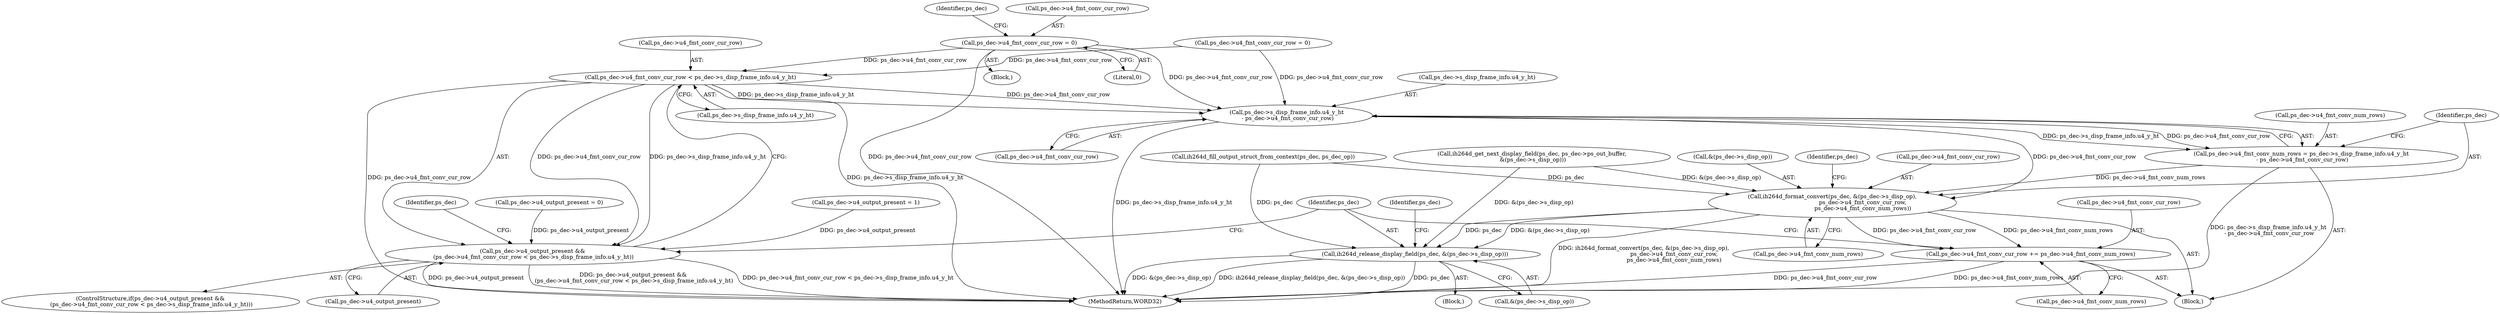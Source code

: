 digraph "0_Android_326fe991a4b7971e8aeaf4ac775491dd8abd85bb@pointer" {
"1000332" [label="(Call,ps_dec->u4_fmt_conv_cur_row = 0)"];
"1002035" [label="(Call,ps_dec->u4_fmt_conv_cur_row < ps_dec->s_disp_frame_info.u4_y_ht)"];
"1002031" [label="(Call,ps_dec->u4_output_present &&\n (ps_dec->u4_fmt_conv_cur_row < ps_dec->s_disp_frame_info.u4_y_ht))"];
"1002049" [label="(Call,ps_dec->s_disp_frame_info.u4_y_ht\n - ps_dec->u4_fmt_conv_cur_row)"];
"1002045" [label="(Call,ps_dec->u4_fmt_conv_num_rows = ps_dec->s_disp_frame_info.u4_y_ht\n - ps_dec->u4_fmt_conv_cur_row)"];
"1002058" [label="(Call,ih264d_format_convert(ps_dec, &(ps_dec->s_disp_op),\n                                  ps_dec->u4_fmt_conv_cur_row,\n                                  ps_dec->u4_fmt_conv_num_rows))"];
"1002070" [label="(Call,ps_dec->u4_fmt_conv_cur_row += ps_dec->u4_fmt_conv_num_rows)"];
"1002077" [label="(Call,ih264d_release_display_field(ps_dec, &(ps_dec->s_disp_op)))"];
"1002032" [label="(Call,ps_dec->u4_output_present)"];
"1002079" [label="(Call,&(ps_dec->s_disp_op))"];
"1000339" [label="(Identifier,ps_dec)"];
"1002044" [label="(Block,)"];
"1000333" [label="(Call,ps_dec->u4_fmt_conv_cur_row)"];
"1000332" [label="(Call,ps_dec->u4_fmt_conv_cur_row = 0)"];
"1002017" [label="(Call,ps_dec->u4_fmt_conv_cur_row = 0)"];
"1002058" [label="(Call,ih264d_format_convert(ps_dec, &(ps_dec->s_disp_op),\n                                  ps_dec->u4_fmt_conv_cur_row,\n                                  ps_dec->u4_fmt_conv_num_rows))"];
"1002030" [label="(ControlStructure,if(ps_dec->u4_output_present &&\n (ps_dec->u4_fmt_conv_cur_row < ps_dec->s_disp_frame_info.u4_y_ht)))"];
"1002036" [label="(Call,ps_dec->u4_fmt_conv_cur_row)"];
"1001987" [label="(Block,)"];
"1002059" [label="(Identifier,ps_dec)"];
"1002039" [label="(Call,ps_dec->s_disp_frame_info.u4_y_ht)"];
"1002035" [label="(Call,ps_dec->u4_fmt_conv_cur_row < ps_dec->s_disp_frame_info.u4_y_ht)"];
"1002031" [label="(Call,ps_dec->u4_output_present &&\n (ps_dec->u4_fmt_conv_cur_row < ps_dec->s_disp_frame_info.u4_y_ht))"];
"1002046" [label="(Call,ps_dec->u4_fmt_conv_num_rows)"];
"1002027" [label="(Call,ih264d_fill_output_struct_from_context(ps_dec, ps_dec_op))"];
"1002147" [label="(MethodReturn,WORD32)"];
"1002078" [label="(Identifier,ps_dec)"];
"1002067" [label="(Call,ps_dec->u4_fmt_conv_num_rows)"];
"1002070" [label="(Call,ps_dec->u4_fmt_conv_cur_row += ps_dec->u4_fmt_conv_num_rows)"];
"1002087" [label="(Identifier,ps_dec)"];
"1002077" [label="(Call,ih264d_release_display_field(ps_dec, &(ps_dec->s_disp_op)))"];
"1002022" [label="(Call,ps_dec->u4_output_present = 1)"];
"1002074" [label="(Call,ps_dec->u4_fmt_conv_num_rows)"];
"1002060" [label="(Call,&(ps_dec->s_disp_op))"];
"1002045" [label="(Call,ps_dec->u4_fmt_conv_num_rows = ps_dec->s_disp_frame_info.u4_y_ht\n - ps_dec->u4_fmt_conv_cur_row)"];
"1002047" [label="(Identifier,ps_dec)"];
"1001999" [label="(Call,ih264d_get_next_display_field(ps_dec, ps_dec->ps_out_buffer,\n &(ps_dec->s_disp_op)))"];
"1000337" [label="(Call,ps_dec->u4_output_present = 0)"];
"1002049" [label="(Call,ps_dec->s_disp_frame_info.u4_y_ht\n - ps_dec->u4_fmt_conv_cur_row)"];
"1002071" [label="(Call,ps_dec->u4_fmt_conv_cur_row)"];
"1000151" [label="(Block,)"];
"1002072" [label="(Identifier,ps_dec)"];
"1002055" [label="(Call,ps_dec->u4_fmt_conv_cur_row)"];
"1002064" [label="(Call,ps_dec->u4_fmt_conv_cur_row)"];
"1002050" [label="(Call,ps_dec->s_disp_frame_info.u4_y_ht)"];
"1000336" [label="(Literal,0)"];
"1000332" -> "1000151"  [label="AST: "];
"1000332" -> "1000336"  [label="CFG: "];
"1000333" -> "1000332"  [label="AST: "];
"1000336" -> "1000332"  [label="AST: "];
"1000339" -> "1000332"  [label="CFG: "];
"1000332" -> "1002147"  [label="DDG: ps_dec->u4_fmt_conv_cur_row"];
"1000332" -> "1002035"  [label="DDG: ps_dec->u4_fmt_conv_cur_row"];
"1000332" -> "1002049"  [label="DDG: ps_dec->u4_fmt_conv_cur_row"];
"1002035" -> "1002031"  [label="AST: "];
"1002035" -> "1002039"  [label="CFG: "];
"1002036" -> "1002035"  [label="AST: "];
"1002039" -> "1002035"  [label="AST: "];
"1002031" -> "1002035"  [label="CFG: "];
"1002035" -> "1002147"  [label="DDG: ps_dec->u4_fmt_conv_cur_row"];
"1002035" -> "1002147"  [label="DDG: ps_dec->s_disp_frame_info.u4_y_ht"];
"1002035" -> "1002031"  [label="DDG: ps_dec->u4_fmt_conv_cur_row"];
"1002035" -> "1002031"  [label="DDG: ps_dec->s_disp_frame_info.u4_y_ht"];
"1002017" -> "1002035"  [label="DDG: ps_dec->u4_fmt_conv_cur_row"];
"1002035" -> "1002049"  [label="DDG: ps_dec->s_disp_frame_info.u4_y_ht"];
"1002035" -> "1002049"  [label="DDG: ps_dec->u4_fmt_conv_cur_row"];
"1002031" -> "1002030"  [label="AST: "];
"1002031" -> "1002032"  [label="CFG: "];
"1002032" -> "1002031"  [label="AST: "];
"1002047" -> "1002031"  [label="CFG: "];
"1002078" -> "1002031"  [label="CFG: "];
"1002031" -> "1002147"  [label="DDG: ps_dec->u4_output_present"];
"1002031" -> "1002147"  [label="DDG: ps_dec->u4_output_present &&\n (ps_dec->u4_fmt_conv_cur_row < ps_dec->s_disp_frame_info.u4_y_ht)"];
"1002031" -> "1002147"  [label="DDG: ps_dec->u4_fmt_conv_cur_row < ps_dec->s_disp_frame_info.u4_y_ht"];
"1002022" -> "1002031"  [label="DDG: ps_dec->u4_output_present"];
"1000337" -> "1002031"  [label="DDG: ps_dec->u4_output_present"];
"1002049" -> "1002045"  [label="AST: "];
"1002049" -> "1002055"  [label="CFG: "];
"1002050" -> "1002049"  [label="AST: "];
"1002055" -> "1002049"  [label="AST: "];
"1002045" -> "1002049"  [label="CFG: "];
"1002049" -> "1002147"  [label="DDG: ps_dec->s_disp_frame_info.u4_y_ht"];
"1002049" -> "1002045"  [label="DDG: ps_dec->s_disp_frame_info.u4_y_ht"];
"1002049" -> "1002045"  [label="DDG: ps_dec->u4_fmt_conv_cur_row"];
"1002017" -> "1002049"  [label="DDG: ps_dec->u4_fmt_conv_cur_row"];
"1002049" -> "1002058"  [label="DDG: ps_dec->u4_fmt_conv_cur_row"];
"1002045" -> "1002044"  [label="AST: "];
"1002046" -> "1002045"  [label="AST: "];
"1002059" -> "1002045"  [label="CFG: "];
"1002045" -> "1002147"  [label="DDG: ps_dec->s_disp_frame_info.u4_y_ht\n - ps_dec->u4_fmt_conv_cur_row"];
"1002045" -> "1002058"  [label="DDG: ps_dec->u4_fmt_conv_num_rows"];
"1002058" -> "1002044"  [label="AST: "];
"1002058" -> "1002067"  [label="CFG: "];
"1002059" -> "1002058"  [label="AST: "];
"1002060" -> "1002058"  [label="AST: "];
"1002064" -> "1002058"  [label="AST: "];
"1002067" -> "1002058"  [label="AST: "];
"1002072" -> "1002058"  [label="CFG: "];
"1002058" -> "1002147"  [label="DDG: ih264d_format_convert(ps_dec, &(ps_dec->s_disp_op),\n                                  ps_dec->u4_fmt_conv_cur_row,\n                                  ps_dec->u4_fmt_conv_num_rows)"];
"1002027" -> "1002058"  [label="DDG: ps_dec"];
"1001999" -> "1002058"  [label="DDG: &(ps_dec->s_disp_op)"];
"1002058" -> "1002070"  [label="DDG: ps_dec->u4_fmt_conv_num_rows"];
"1002058" -> "1002070"  [label="DDG: ps_dec->u4_fmt_conv_cur_row"];
"1002058" -> "1002077"  [label="DDG: ps_dec"];
"1002058" -> "1002077"  [label="DDG: &(ps_dec->s_disp_op)"];
"1002070" -> "1002044"  [label="AST: "];
"1002070" -> "1002074"  [label="CFG: "];
"1002071" -> "1002070"  [label="AST: "];
"1002074" -> "1002070"  [label="AST: "];
"1002078" -> "1002070"  [label="CFG: "];
"1002070" -> "1002147"  [label="DDG: ps_dec->u4_fmt_conv_cur_row"];
"1002070" -> "1002147"  [label="DDG: ps_dec->u4_fmt_conv_num_rows"];
"1002077" -> "1001987"  [label="AST: "];
"1002077" -> "1002079"  [label="CFG: "];
"1002078" -> "1002077"  [label="AST: "];
"1002079" -> "1002077"  [label="AST: "];
"1002087" -> "1002077"  [label="CFG: "];
"1002077" -> "1002147"  [label="DDG: ps_dec"];
"1002077" -> "1002147"  [label="DDG: &(ps_dec->s_disp_op)"];
"1002077" -> "1002147"  [label="DDG: ih264d_release_display_field(ps_dec, &(ps_dec->s_disp_op))"];
"1002027" -> "1002077"  [label="DDG: ps_dec"];
"1001999" -> "1002077"  [label="DDG: &(ps_dec->s_disp_op)"];
}
